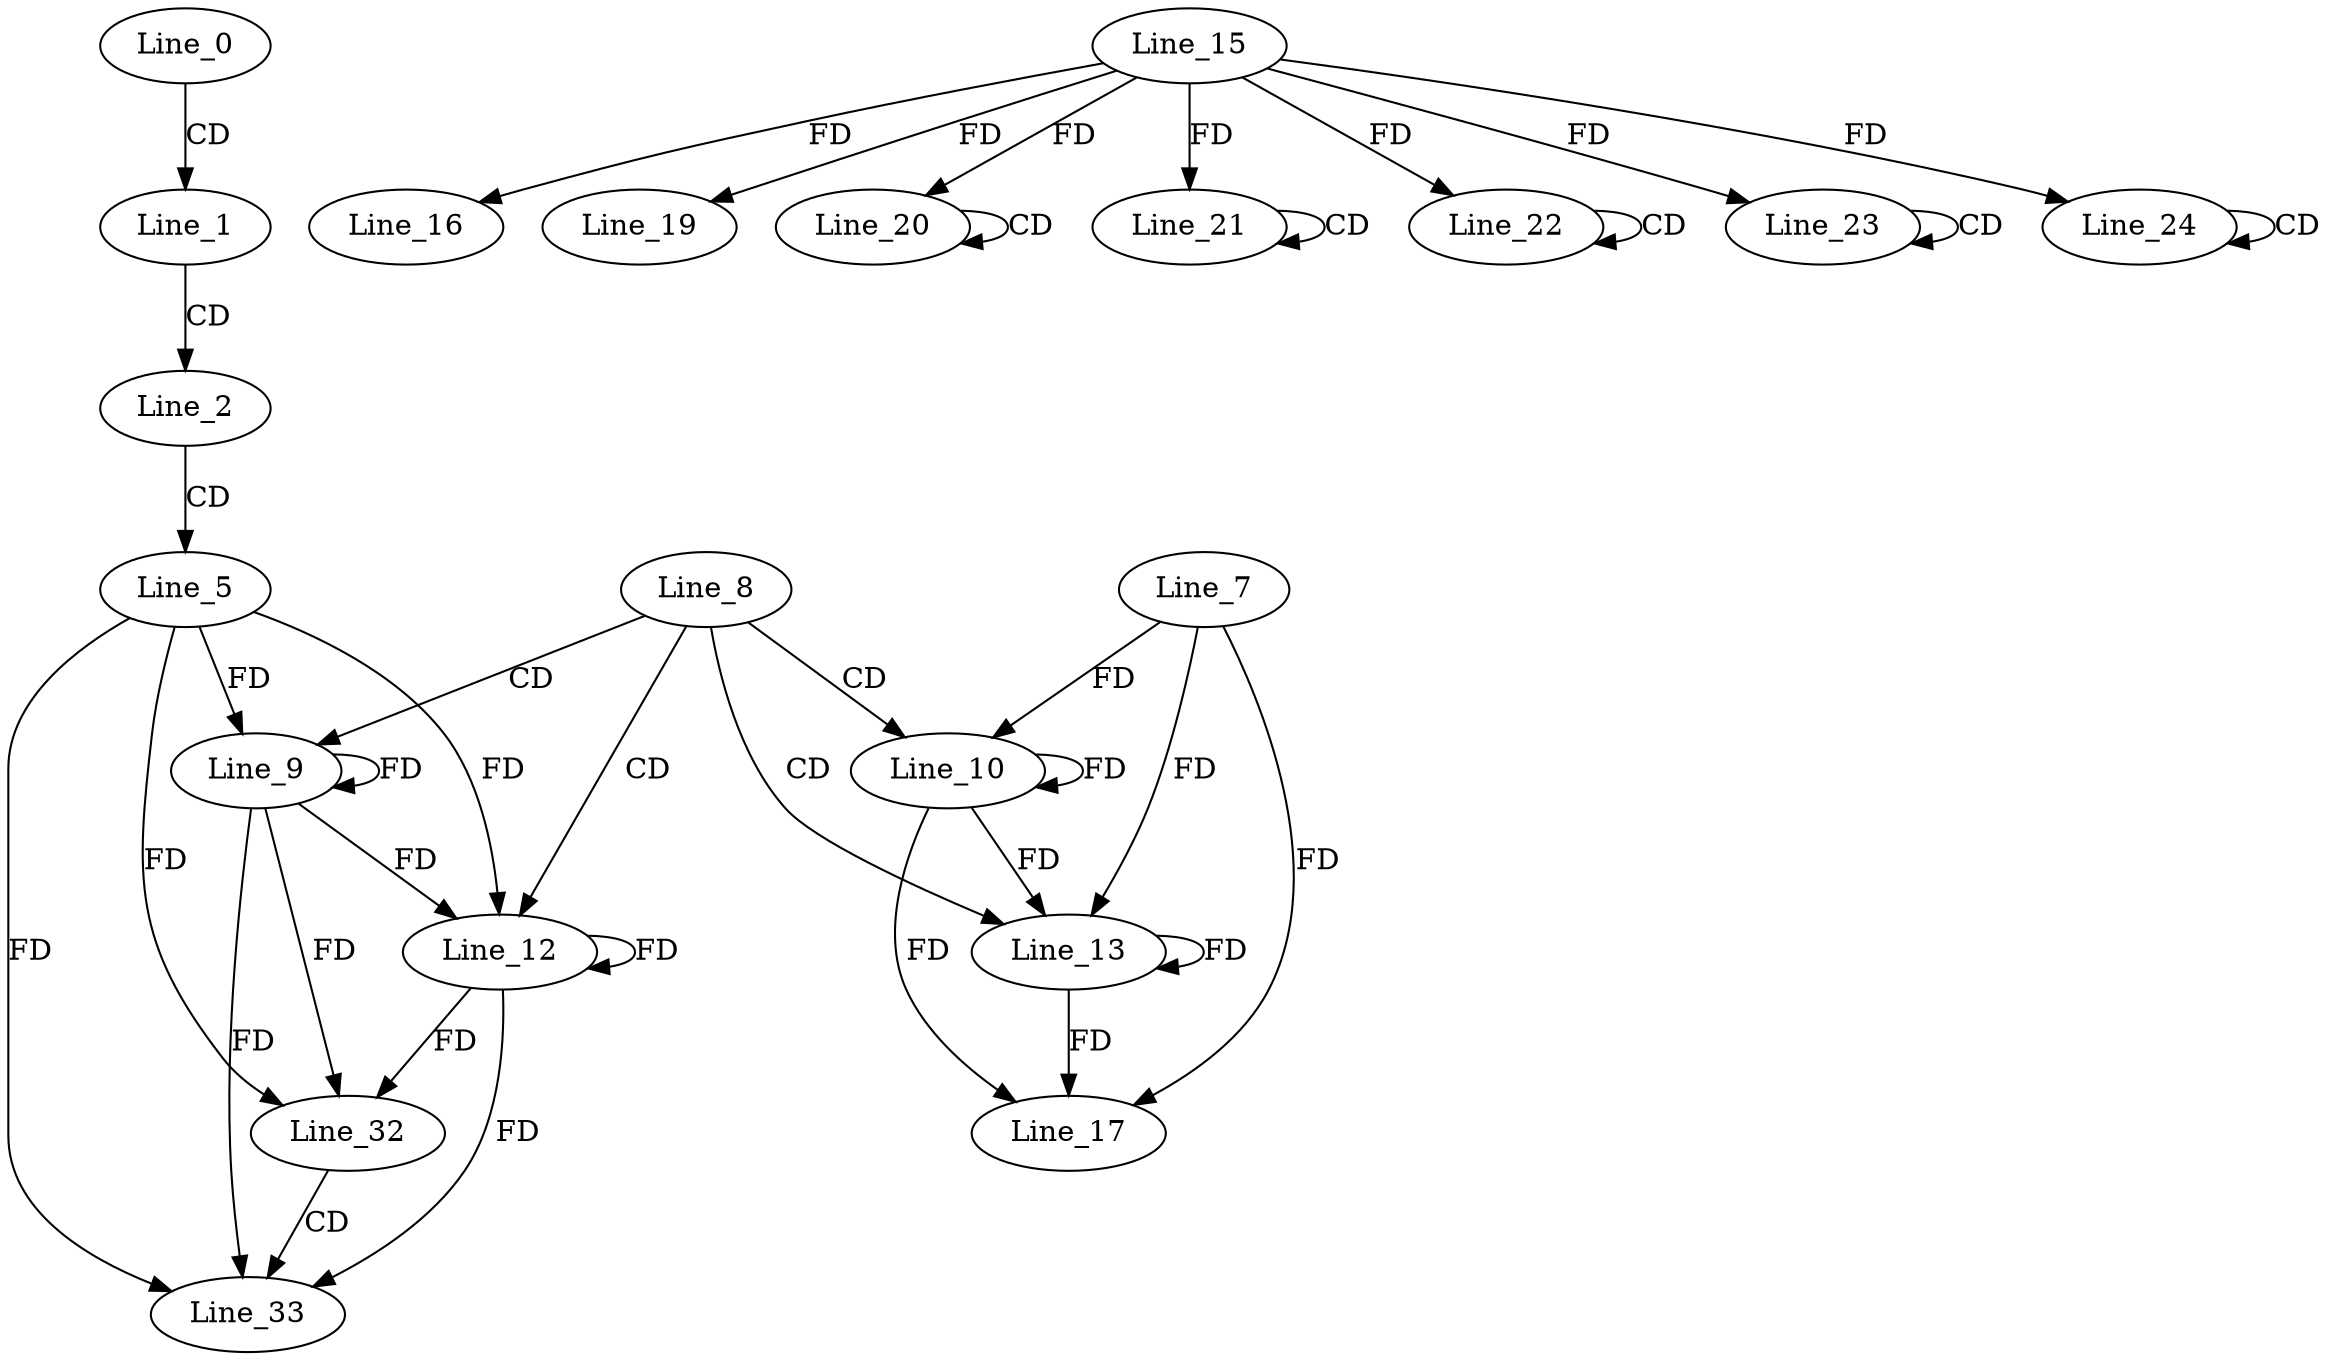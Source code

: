 digraph G {
  Line_0;
  Line_1;
  Line_2;
  Line_5;
  Line_8;
  Line_9;
  Line_9;
  Line_10;
  Line_7;
  Line_10;
  Line_12;
  Line_13;
  Line_15;
  Line_16;
  Line_17;
  Line_19;
  Line_20;
  Line_20;
  Line_21;
  Line_21;
  Line_22;
  Line_22;
  Line_23;
  Line_23;
  Line_24;
  Line_24;
  Line_32;
  Line_33;
  Line_0 -> Line_1 [ label="CD" ];
  Line_1 -> Line_2 [ label="CD" ];
  Line_2 -> Line_5 [ label="CD" ];
  Line_8 -> Line_9 [ label="CD" ];
  Line_5 -> Line_9 [ label="FD" ];
  Line_9 -> Line_9 [ label="FD" ];
  Line_8 -> Line_10 [ label="CD" ];
  Line_7 -> Line_10 [ label="FD" ];
  Line_10 -> Line_10 [ label="FD" ];
  Line_8 -> Line_12 [ label="CD" ];
  Line_5 -> Line_12 [ label="FD" ];
  Line_9 -> Line_12 [ label="FD" ];
  Line_12 -> Line_12 [ label="FD" ];
  Line_8 -> Line_13 [ label="CD" ];
  Line_7 -> Line_13 [ label="FD" ];
  Line_10 -> Line_13 [ label="FD" ];
  Line_13 -> Line_13 [ label="FD" ];
  Line_15 -> Line_16 [ label="FD" ];
  Line_7 -> Line_17 [ label="FD" ];
  Line_10 -> Line_17 [ label="FD" ];
  Line_13 -> Line_17 [ label="FD" ];
  Line_15 -> Line_19 [ label="FD" ];
  Line_20 -> Line_20 [ label="CD" ];
  Line_15 -> Line_20 [ label="FD" ];
  Line_21 -> Line_21 [ label="CD" ];
  Line_15 -> Line_21 [ label="FD" ];
  Line_22 -> Line_22 [ label="CD" ];
  Line_15 -> Line_22 [ label="FD" ];
  Line_23 -> Line_23 [ label="CD" ];
  Line_15 -> Line_23 [ label="FD" ];
  Line_24 -> Line_24 [ label="CD" ];
  Line_15 -> Line_24 [ label="FD" ];
  Line_5 -> Line_32 [ label="FD" ];
  Line_9 -> Line_32 [ label="FD" ];
  Line_12 -> Line_32 [ label="FD" ];
  Line_32 -> Line_33 [ label="CD" ];
  Line_5 -> Line_33 [ label="FD" ];
  Line_9 -> Line_33 [ label="FD" ];
  Line_12 -> Line_33 [ label="FD" ];
}
